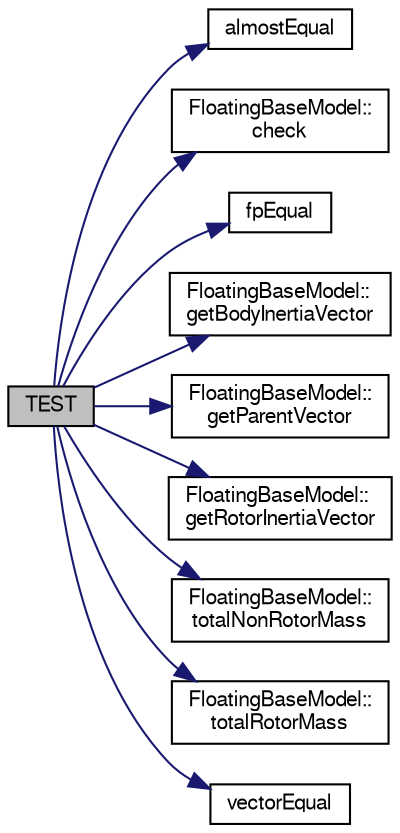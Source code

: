 digraph "TEST"
{
  edge [fontname="FreeSans",fontsize="10",labelfontname="FreeSans",labelfontsize="10"];
  node [fontname="FreeSans",fontsize="10",shape=record];
  rankdir="LR";
  Node1 [label="TEST",height=0.2,width=0.4,color="black", fillcolor="grey75", style="filled", fontcolor="black"];
  Node1 -> Node2 [color="midnightblue",fontsize="10",style="solid",fontname="FreeSans"];
  Node2 [label="almostEqual",height=0.2,width=0.4,color="black", fillcolor="white", style="filled",URL="$de/dda/_math_utilities_8h.html#aa06ec79f1e3170ea41b58ffbf35b9fb6"];
  Node1 -> Node3 [color="midnightblue",fontsize="10",style="solid",fontname="FreeSans"];
  Node3 [label="FloatingBaseModel::\lcheck",height=0.2,width=0.4,color="black", fillcolor="white", style="filled",URL="$d6/db1/class_floating_base_model.html#af6a72105c1c1ad7565d8dbbfaba401eb"];
  Node1 -> Node4 [color="midnightblue",fontsize="10",style="solid",fontname="FreeSans"];
  Node4 [label="fpEqual",height=0.2,width=0.4,color="black", fillcolor="white", style="filled",URL="$de/df0/utilities_8h.html#a16ea9aab4737c2622bc370d6a8613d63"];
  Node1 -> Node5 [color="midnightblue",fontsize="10",style="solid",fontname="FreeSans"];
  Node5 [label="FloatingBaseModel::\lgetBodyInertiaVector",height=0.2,width=0.4,color="black", fillcolor="white", style="filled",URL="$d6/db1/class_floating_base_model.html#a445bbce9a3f0a56164b06d39760d2383"];
  Node1 -> Node6 [color="midnightblue",fontsize="10",style="solid",fontname="FreeSans"];
  Node6 [label="FloatingBaseModel::\lgetParentVector",height=0.2,width=0.4,color="black", fillcolor="white", style="filled",URL="$d6/db1/class_floating_base_model.html#a477c5193fa0c0f6e36314eca214a7248"];
  Node1 -> Node7 [color="midnightblue",fontsize="10",style="solid",fontname="FreeSans"];
  Node7 [label="FloatingBaseModel::\lgetRotorInertiaVector",height=0.2,width=0.4,color="black", fillcolor="white", style="filled",URL="$d6/db1/class_floating_base_model.html#a4c77595286da687122899d5e61139305"];
  Node1 -> Node8 [color="midnightblue",fontsize="10",style="solid",fontname="FreeSans"];
  Node8 [label="FloatingBaseModel::\ltotalNonRotorMass",height=0.2,width=0.4,color="black", fillcolor="white", style="filled",URL="$d6/db1/class_floating_base_model.html#ac3e58feb2dceedb9739bc76bcaccbc98"];
  Node1 -> Node9 [color="midnightblue",fontsize="10",style="solid",fontname="FreeSans"];
  Node9 [label="FloatingBaseModel::\ltotalRotorMass",height=0.2,width=0.4,color="black", fillcolor="white", style="filled",URL="$d6/db1/class_floating_base_model.html#a76cd0fcd431c77e002d8e111b2880cbe"];
  Node1 -> Node10 [color="midnightblue",fontsize="10",style="solid",fontname="FreeSans"];
  Node10 [label="vectorEqual",height=0.2,width=0.4,color="black", fillcolor="white", style="filled",URL="$de/df0/utilities_8h.html#a42a85233a23e8e7af211cb76f5fce9ee"];
}
